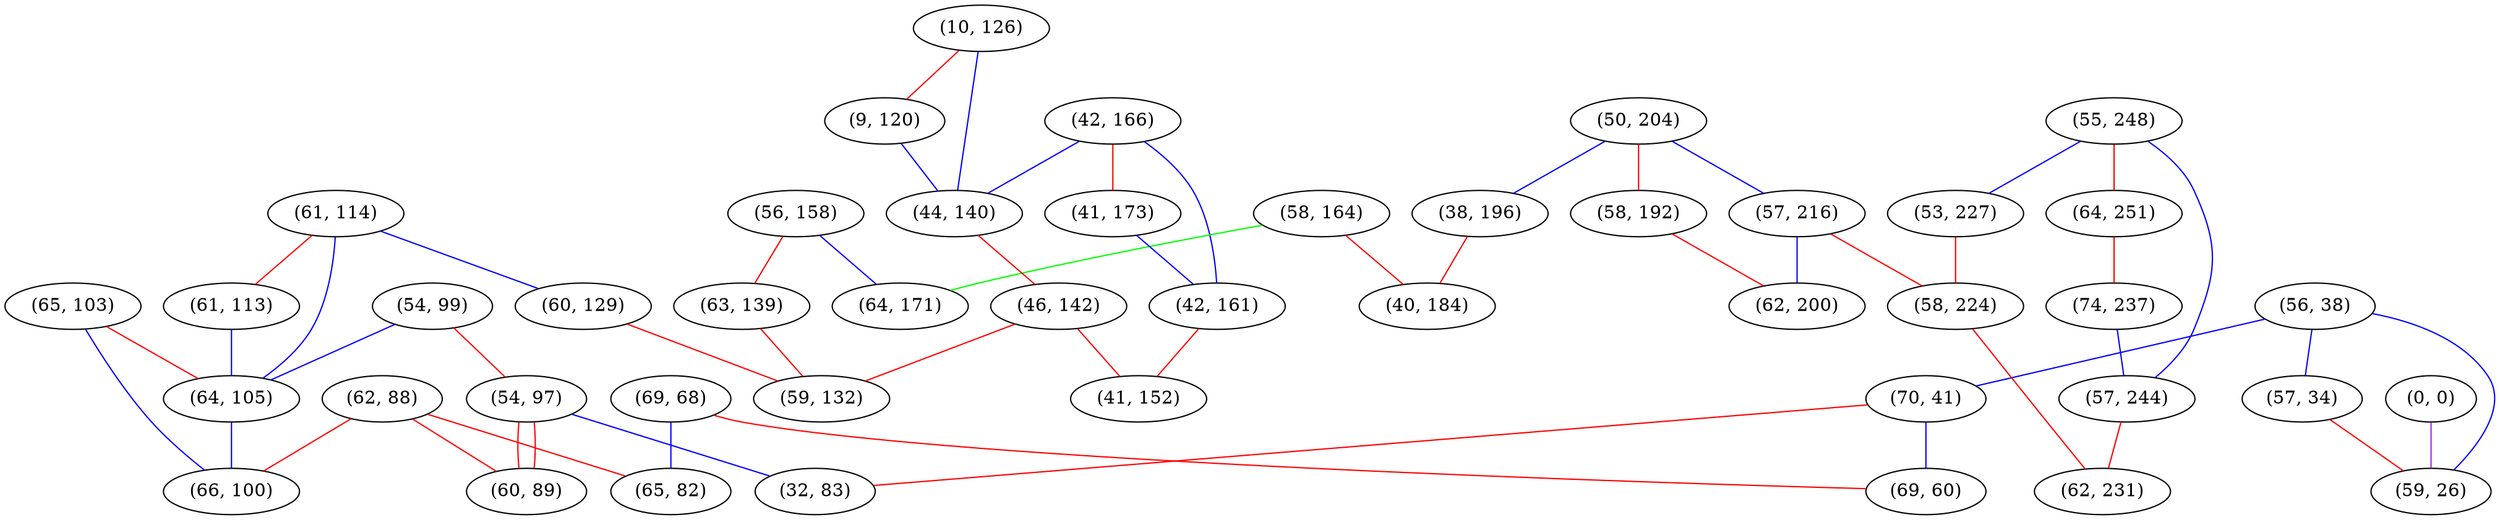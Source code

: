 graph "" {
"(54, 99)";
"(10, 126)";
"(50, 204)";
"(56, 38)";
"(42, 166)";
"(58, 164)";
"(9, 120)";
"(55, 248)";
"(62, 88)";
"(65, 103)";
"(38, 196)";
"(70, 41)";
"(40, 184)";
"(61, 114)";
"(58, 192)";
"(44, 140)";
"(53, 227)";
"(60, 129)";
"(57, 34)";
"(54, 97)";
"(41, 173)";
"(57, 216)";
"(61, 113)";
"(69, 68)";
"(0, 0)";
"(56, 158)";
"(58, 224)";
"(32, 83)";
"(59, 26)";
"(64, 171)";
"(42, 161)";
"(46, 142)";
"(64, 105)";
"(41, 152)";
"(60, 89)";
"(66, 100)";
"(63, 139)";
"(64, 251)";
"(74, 237)";
"(62, 200)";
"(65, 82)";
"(59, 132)";
"(57, 244)";
"(69, 60)";
"(62, 231)";
"(54, 99)" -- "(64, 105)"  [color=blue, key=0, weight=3];
"(54, 99)" -- "(54, 97)"  [color=red, key=0, weight=1];
"(10, 126)" -- "(9, 120)"  [color=red, key=0, weight=1];
"(10, 126)" -- "(44, 140)"  [color=blue, key=0, weight=3];
"(50, 204)" -- "(58, 192)"  [color=red, key=0, weight=1];
"(50, 204)" -- "(57, 216)"  [color=blue, key=0, weight=3];
"(50, 204)" -- "(38, 196)"  [color=blue, key=0, weight=3];
"(56, 38)" -- "(57, 34)"  [color=blue, key=0, weight=3];
"(56, 38)" -- "(70, 41)"  [color=blue, key=0, weight=3];
"(56, 38)" -- "(59, 26)"  [color=blue, key=0, weight=3];
"(42, 166)" -- "(41, 173)"  [color=red, key=0, weight=1];
"(42, 166)" -- "(44, 140)"  [color=blue, key=0, weight=3];
"(42, 166)" -- "(42, 161)"  [color=blue, key=0, weight=3];
"(58, 164)" -- "(64, 171)"  [color=green, key=0, weight=2];
"(58, 164)" -- "(40, 184)"  [color=red, key=0, weight=1];
"(9, 120)" -- "(44, 140)"  [color=blue, key=0, weight=3];
"(55, 248)" -- "(64, 251)"  [color=red, key=0, weight=1];
"(55, 248)" -- "(57, 244)"  [color=blue, key=0, weight=3];
"(55, 248)" -- "(53, 227)"  [color=blue, key=0, weight=3];
"(62, 88)" -- "(65, 82)"  [color=red, key=0, weight=1];
"(62, 88)" -- "(60, 89)"  [color=red, key=0, weight=1];
"(62, 88)" -- "(66, 100)"  [color=red, key=0, weight=1];
"(65, 103)" -- "(64, 105)"  [color=red, key=0, weight=1];
"(65, 103)" -- "(66, 100)"  [color=blue, key=0, weight=3];
"(38, 196)" -- "(40, 184)"  [color=red, key=0, weight=1];
"(70, 41)" -- "(32, 83)"  [color=red, key=0, weight=1];
"(70, 41)" -- "(69, 60)"  [color=blue, key=0, weight=3];
"(61, 114)" -- "(64, 105)"  [color=blue, key=0, weight=3];
"(61, 114)" -- "(61, 113)"  [color=red, key=0, weight=1];
"(61, 114)" -- "(60, 129)"  [color=blue, key=0, weight=3];
"(58, 192)" -- "(62, 200)"  [color=red, key=0, weight=1];
"(44, 140)" -- "(46, 142)"  [color=red, key=0, weight=1];
"(53, 227)" -- "(58, 224)"  [color=red, key=0, weight=1];
"(60, 129)" -- "(59, 132)"  [color=red, key=0, weight=1];
"(57, 34)" -- "(59, 26)"  [color=red, key=0, weight=1];
"(54, 97)" -- "(32, 83)"  [color=blue, key=0, weight=3];
"(54, 97)" -- "(60, 89)"  [color=red, key=0, weight=1];
"(54, 97)" -- "(60, 89)"  [color=red, key=1, weight=1];
"(41, 173)" -- "(42, 161)"  [color=blue, key=0, weight=3];
"(57, 216)" -- "(58, 224)"  [color=red, key=0, weight=1];
"(57, 216)" -- "(62, 200)"  [color=blue, key=0, weight=3];
"(61, 113)" -- "(64, 105)"  [color=blue, key=0, weight=3];
"(69, 68)" -- "(65, 82)"  [color=blue, key=0, weight=3];
"(69, 68)" -- "(69, 60)"  [color=red, key=0, weight=1];
"(0, 0)" -- "(59, 26)"  [color=purple, key=0, weight=4];
"(56, 158)" -- "(63, 139)"  [color=red, key=0, weight=1];
"(56, 158)" -- "(64, 171)"  [color=blue, key=0, weight=3];
"(58, 224)" -- "(62, 231)"  [color=red, key=0, weight=1];
"(42, 161)" -- "(41, 152)"  [color=red, key=0, weight=1];
"(46, 142)" -- "(41, 152)"  [color=red, key=0, weight=1];
"(46, 142)" -- "(59, 132)"  [color=red, key=0, weight=1];
"(64, 105)" -- "(66, 100)"  [color=blue, key=0, weight=3];
"(63, 139)" -- "(59, 132)"  [color=red, key=0, weight=1];
"(64, 251)" -- "(74, 237)"  [color=red, key=0, weight=1];
"(74, 237)" -- "(57, 244)"  [color=blue, key=0, weight=3];
"(57, 244)" -- "(62, 231)"  [color=red, key=0, weight=1];
}
